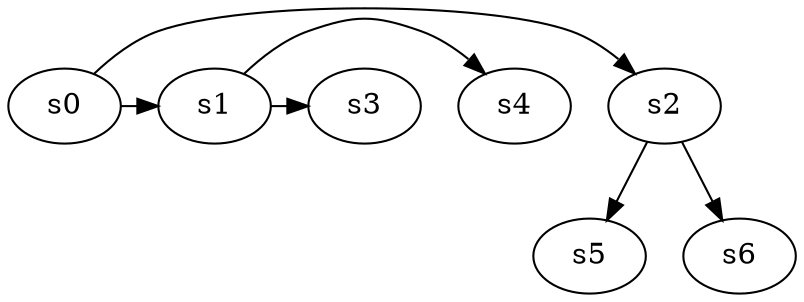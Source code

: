 digraph game_0252_branch_3_2 {
    s0 [name="s0", player=0];
    s1 [name="s1", player=0];
    s2 [name="s2", player=1, target=1];
    s3 [name="s3", player=0];
    s4 [name="s4", player=1];
    s5 [name="s5", player=0];
    s6 [name="s6", player=0];

    s0 -> s1 [constraint="time == 2 || time == 13 || time == 14"];
    s0 -> s2 [constraint="time % 2 == 0"];
    s1 -> s3 [constraint="time % 3 == 0 || time % 3 == 1"];
    s1 -> s4 [constraint="time == 5 || time == 7 || time == 10 || time == 12"];
    s2 -> s5;
    s2 -> s6;
}
